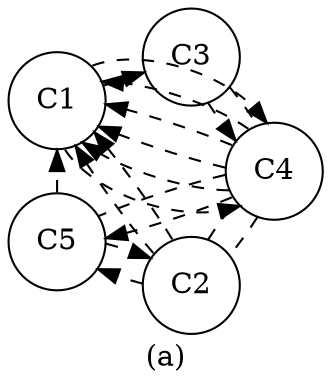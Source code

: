 digraph finite_state_machine {
graph [ordering="out"];
layout="circo";
node [shape = circle]; 
overlap=false;


C2 -> C1 [label="", style=dashed]
C2 -> C1 [label="", style=dashed]

C1 -> C3 [label="", style=dashed]
C1 -> C4 [label="", style=dashed]

C4 -> C1 [label="", style=dashed]
C4 -> C1 [label="", style=dashed]
C1 -> C4 [label="", style=dashed]

C4 -> C1 [label="", style=dashed]
C4 -> C1 [label="", style=dashed]

C5 -> C1 [label="", style=dashed]
C5 -> C2 [label="", style=dashed]
C2 -> C5 [label="", style=dashed]
C4 -> C2 [dir="none", label="", style=dashed]
C2 -> C4 [dir="none", label="", style=dashed]

C3 -> C4 [dir="none", label="", style=dashed]
C3 -> C4 [label="", style=dashed]
C4 -> C5 [label="", style=dashed]
C4 -> C5 [dir="none", label="", style=dashed]

graph [label="(a)", labelloc=b]

}
